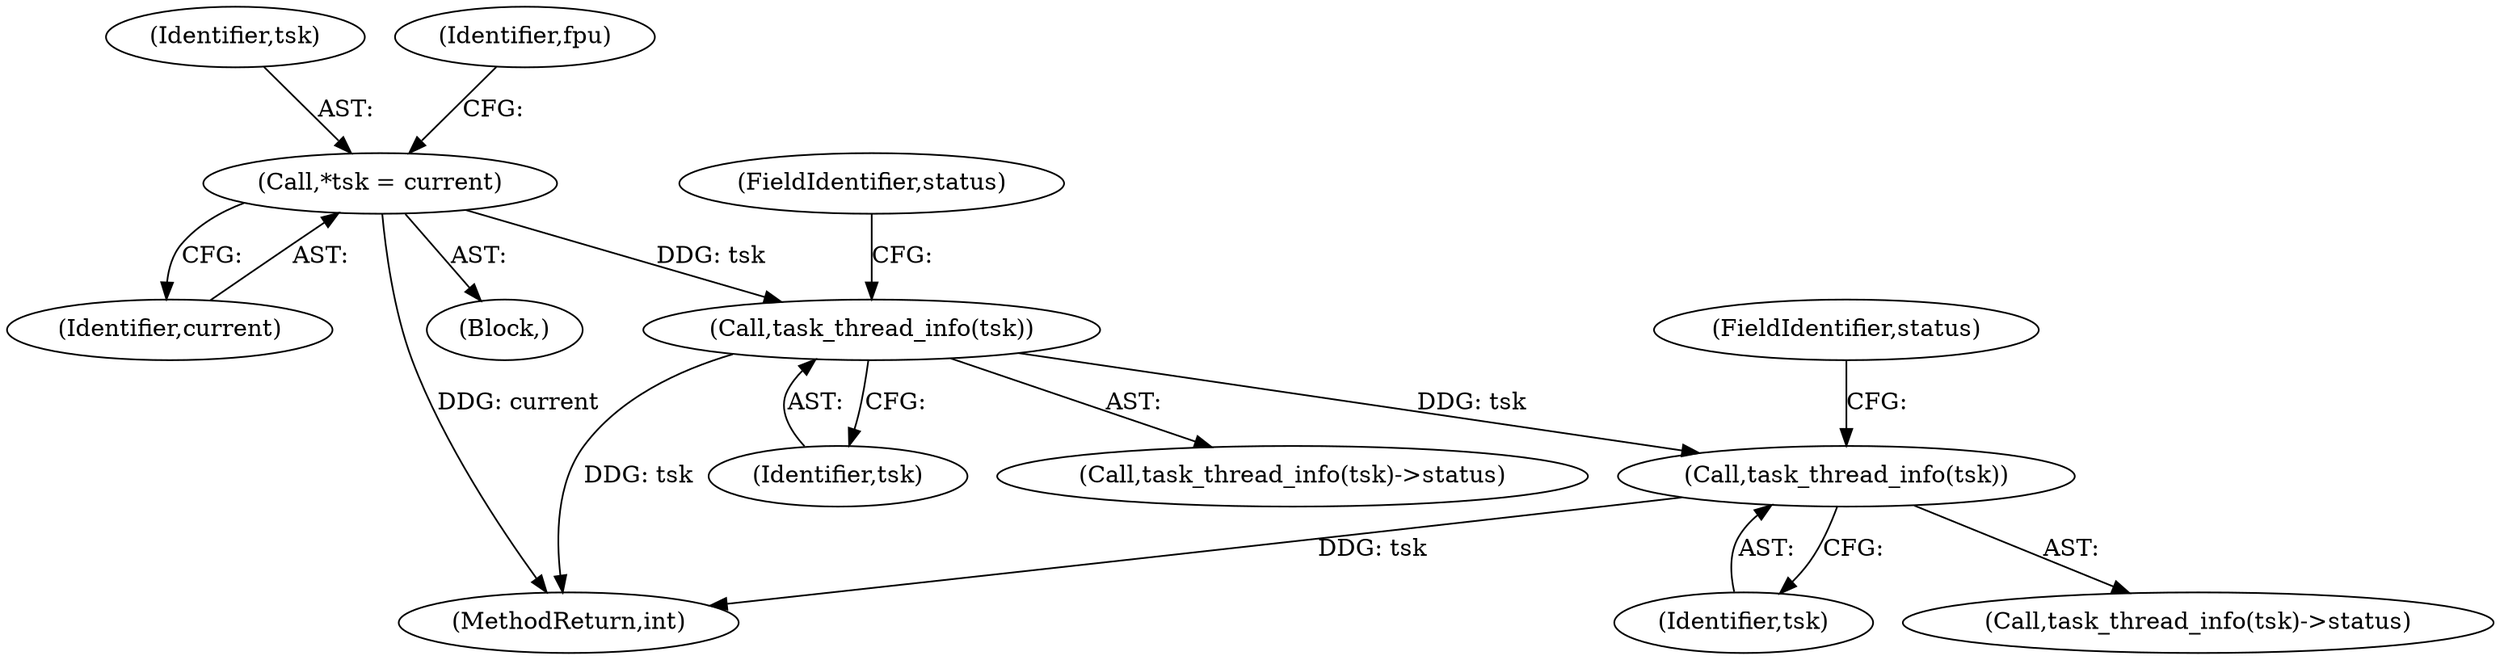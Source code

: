 digraph "0_linux_a8b0ca17b80e92faab46ee7179ba9e99ccb61233_28@API" {
"1000130" [label="(Call,task_thread_info(tsk))"];
"1000106" [label="(Call,*tsk = current)"];
"1000139" [label="(Call,task_thread_info(tsk))"];
"1000108" [label="(Identifier,current)"];
"1000107" [label="(Identifier,tsk)"];
"1000131" [label="(Identifier,tsk)"];
"1000130" [label="(Call,task_thread_info(tsk))"];
"1000148" [label="(MethodReturn,int)"];
"1000106" [label="(Call,*tsk = current)"];
"1000139" [label="(Call,task_thread_info(tsk))"];
"1000111" [label="(Identifier,fpu)"];
"1000138" [label="(Call,task_thread_info(tsk)->status)"];
"1000140" [label="(Identifier,tsk)"];
"1000141" [label="(FieldIdentifier,status)"];
"1000104" [label="(Block,)"];
"1000132" [label="(FieldIdentifier,status)"];
"1000129" [label="(Call,task_thread_info(tsk)->status)"];
"1000130" -> "1000129"  [label="AST: "];
"1000130" -> "1000131"  [label="CFG: "];
"1000131" -> "1000130"  [label="AST: "];
"1000132" -> "1000130"  [label="CFG: "];
"1000130" -> "1000148"  [label="DDG: tsk"];
"1000106" -> "1000130"  [label="DDG: tsk"];
"1000130" -> "1000139"  [label="DDG: tsk"];
"1000106" -> "1000104"  [label="AST: "];
"1000106" -> "1000108"  [label="CFG: "];
"1000107" -> "1000106"  [label="AST: "];
"1000108" -> "1000106"  [label="AST: "];
"1000111" -> "1000106"  [label="CFG: "];
"1000106" -> "1000148"  [label="DDG: current"];
"1000139" -> "1000138"  [label="AST: "];
"1000139" -> "1000140"  [label="CFG: "];
"1000140" -> "1000139"  [label="AST: "];
"1000141" -> "1000139"  [label="CFG: "];
"1000139" -> "1000148"  [label="DDG: tsk"];
}
